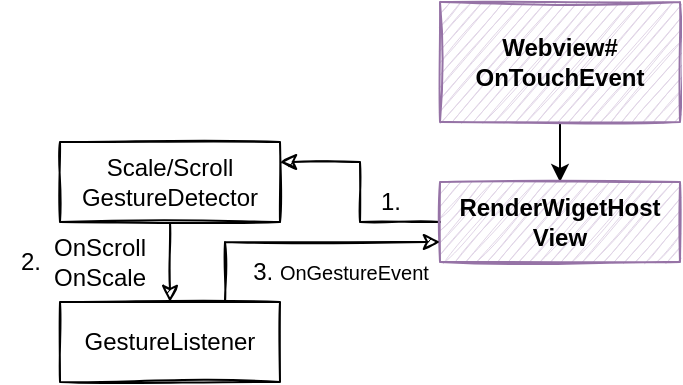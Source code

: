 <mxfile version="17.1.1" type="github">
  <diagram id="8DMG3rJb3IK7WWWzkiAc" name="Page-1">
    <mxGraphModel dx="865" dy="483" grid="1" gridSize="10" guides="1" tooltips="1" connect="1" arrows="1" fold="1" page="1" pageScale="1" pageWidth="827" pageHeight="1169" math="0" shadow="0">
      <root>
        <mxCell id="0" />
        <mxCell id="1" parent="0" />
        <mxCell id="y-0biF2p44MU8GDN5-Ol-3" value="" style="edgeStyle=orthogonalEdgeStyle;rounded=0;orthogonalLoop=1;jettySize=auto;html=1;" edge="1" parent="1" source="y-0biF2p44MU8GDN5-Ol-1" target="y-0biF2p44MU8GDN5-Ol-2">
          <mxGeometry relative="1" as="geometry" />
        </mxCell>
        <mxCell id="y-0biF2p44MU8GDN5-Ol-1" value="&lt;b&gt;Webview#&lt;br&gt;OnTouchEvent&lt;/b&gt;" style="rounded=0;whiteSpace=wrap;html=1;fillColor=#e1d5e7;strokeColor=#9673a6;sketch=1;" vertex="1" parent="1">
          <mxGeometry x="270" y="50" width="120" height="60" as="geometry" />
        </mxCell>
        <mxCell id="y-0biF2p44MU8GDN5-Ol-7" style="edgeStyle=orthogonalEdgeStyle;rounded=0;orthogonalLoop=1;jettySize=auto;html=1;exitX=0;exitY=0.5;exitDx=0;exitDy=0;entryX=1;entryY=0.25;entryDx=0;entryDy=0;fontColor=#000000;sketch=1;" edge="1" parent="1" source="y-0biF2p44MU8GDN5-Ol-2" target="y-0biF2p44MU8GDN5-Ol-4">
          <mxGeometry relative="1" as="geometry" />
        </mxCell>
        <mxCell id="y-0biF2p44MU8GDN5-Ol-2" value="&lt;b&gt;RenderWigetHost&lt;br&gt;View&lt;/b&gt;" style="whiteSpace=wrap;html=1;fillColor=#e1d5e7;strokeColor=#9673a6;rounded=0;sketch=1;" vertex="1" parent="1">
          <mxGeometry x="270" y="140" width="120" height="40" as="geometry" />
        </mxCell>
        <mxCell id="y-0biF2p44MU8GDN5-Ol-9" style="edgeStyle=orthogonalEdgeStyle;rounded=0;sketch=1;orthogonalLoop=1;jettySize=auto;html=1;exitX=0.5;exitY=1;exitDx=0;exitDy=0;entryX=0.5;entryY=0;entryDx=0;entryDy=0;fontColor=#000000;" edge="1" parent="1" source="y-0biF2p44MU8GDN5-Ol-4" target="y-0biF2p44MU8GDN5-Ol-5">
          <mxGeometry relative="1" as="geometry" />
        </mxCell>
        <mxCell id="y-0biF2p44MU8GDN5-Ol-4" value="Scale/Scroll&lt;br&gt;GestureDetector" style="rounded=0;whiteSpace=wrap;html=1;sketch=1;fontColor=#000000;strokeColor=default;" vertex="1" parent="1">
          <mxGeometry x="80" y="120" width="110" height="40" as="geometry" />
        </mxCell>
        <mxCell id="y-0biF2p44MU8GDN5-Ol-6" style="edgeStyle=orthogonalEdgeStyle;rounded=0;orthogonalLoop=1;jettySize=auto;html=1;exitX=0.75;exitY=0;exitDx=0;exitDy=0;entryX=0;entryY=0.75;entryDx=0;entryDy=0;fontColor=#000000;sketch=1;" edge="1" parent="1" source="y-0biF2p44MU8GDN5-Ol-5" target="y-0biF2p44MU8GDN5-Ol-2">
          <mxGeometry relative="1" as="geometry" />
        </mxCell>
        <mxCell id="y-0biF2p44MU8GDN5-Ol-5" value="GestureListener" style="rounded=0;whiteSpace=wrap;html=1;sketch=1;fontColor=#000000;strokeColor=default;" vertex="1" parent="1">
          <mxGeometry x="80" y="200" width="110" height="40" as="geometry" />
        </mxCell>
        <mxCell id="y-0biF2p44MU8GDN5-Ol-8" value="OnScroll&lt;br&gt;OnScale" style="text;html=1;strokeColor=none;fillColor=none;align=center;verticalAlign=middle;whiteSpace=wrap;rounded=0;sketch=1;fontColor=#000000;" vertex="1" parent="1">
          <mxGeometry x="70" y="165" width="60" height="30" as="geometry" />
        </mxCell>
        <mxCell id="y-0biF2p44MU8GDN5-Ol-10" value="1." style="text;html=1;align=center;verticalAlign=middle;resizable=0;points=[];autosize=1;strokeColor=none;fillColor=none;fontColor=#000000;" vertex="1" parent="1">
          <mxGeometry x="230" y="140" width="30" height="20" as="geometry" />
        </mxCell>
        <mxCell id="y-0biF2p44MU8GDN5-Ol-11" value="2." style="text;html=1;align=center;verticalAlign=middle;resizable=0;points=[];autosize=1;strokeColor=none;fillColor=none;fontColor=#000000;" vertex="1" parent="1">
          <mxGeometry x="50" y="170" width="30" height="20" as="geometry" />
        </mxCell>
        <mxCell id="y-0biF2p44MU8GDN5-Ol-13" value="&lt;font style=&quot;font-size: 10px&quot;&gt;&lt;span style=&quot;font-size: 12px&quot;&gt;3.&amp;nbsp;&lt;/span&gt;OnGestureEvent&lt;/font&gt;" style="text;html=1;align=center;verticalAlign=middle;resizable=0;points=[];autosize=1;strokeColor=none;fillColor=none;fontColor=#000000;" vertex="1" parent="1">
          <mxGeometry x="160" y="175" width="120" height="20" as="geometry" />
        </mxCell>
      </root>
    </mxGraphModel>
  </diagram>
</mxfile>

